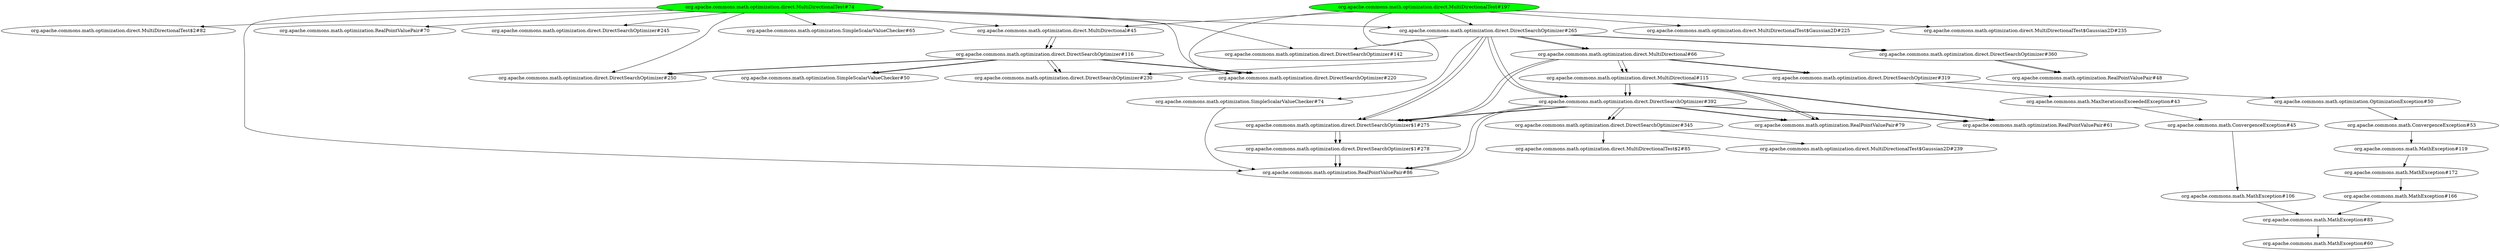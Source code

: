 digraph "cg/org.apache.commons.math.optimization.direct.MultiDirectionalTest#197"
{
	"org.apache.commons.math.optimization.direct.MultiDirectionalTest#74" [style=filled,fillcolor=green];
	"org.apache.commons.math.optimization.direct.MultiDirectionalTest#74" -> "org.apache.commons.math.optimization.direct.MultiDirectionalTest$2#82";
	"org.apache.commons.math.optimization.direct.MultiDirectionalTest#74" -> "org.apache.commons.math.optimization.direct.MultiDirectional#45";
	"org.apache.commons.math.optimization.direct.MultiDirectional#45" -> "org.apache.commons.math.optimization.direct.DirectSearchOptimizer#116";
	"org.apache.commons.math.optimization.direct.DirectSearchOptimizer#116" -> "org.apache.commons.math.optimization.SimpleScalarValueChecker#50";
	"org.apache.commons.math.optimization.direct.DirectSearchOptimizer#116" -> "org.apache.commons.math.optimization.direct.DirectSearchOptimizer#250";
	"org.apache.commons.math.optimization.direct.DirectSearchOptimizer#116" -> "org.apache.commons.math.optimization.direct.DirectSearchOptimizer#220";
	"org.apache.commons.math.optimization.direct.DirectSearchOptimizer#116" -> "org.apache.commons.math.optimization.direct.DirectSearchOptimizer#230";
	"org.apache.commons.math.optimization.direct.MultiDirectionalTest#74" -> "org.apache.commons.math.optimization.SimpleScalarValueChecker#65";
	"org.apache.commons.math.optimization.direct.MultiDirectionalTest#74" -> "org.apache.commons.math.optimization.direct.DirectSearchOptimizer#250";
	"org.apache.commons.math.optimization.direct.MultiDirectionalTest#74" -> "org.apache.commons.math.optimization.direct.DirectSearchOptimizer#220";
	"org.apache.commons.math.optimization.direct.MultiDirectionalTest#74" -> "org.apache.commons.math.optimization.direct.DirectSearchOptimizer#142";
	"org.apache.commons.math.optimization.direct.MultiDirectionalTest#74" -> "org.apache.commons.math.optimization.direct.DirectSearchOptimizer#265";
	"org.apache.commons.math.optimization.direct.DirectSearchOptimizer#265" -> "org.apache.commons.math.optimization.direct.DirectSearchOptimizer$1#275";
	"org.apache.commons.math.optimization.direct.DirectSearchOptimizer#265" -> "org.apache.commons.math.optimization.direct.DirectSearchOptimizer#360";
	"org.apache.commons.math.optimization.direct.DirectSearchOptimizer#360" -> "org.apache.commons.math.optimization.RealPointValuePair#48";
	"org.apache.commons.math.optimization.direct.DirectSearchOptimizer#265" -> "org.apache.commons.math.optimization.direct.DirectSearchOptimizer#392";
	"org.apache.commons.math.optimization.direct.DirectSearchOptimizer#392" -> "org.apache.commons.math.optimization.RealPointValuePair#79";
	"org.apache.commons.math.optimization.direct.DirectSearchOptimizer#392" -> "org.apache.commons.math.optimization.RealPointValuePair#86";
	"org.apache.commons.math.optimization.direct.DirectSearchOptimizer#392" -> "org.apache.commons.math.optimization.direct.DirectSearchOptimizer#345";
	"org.apache.commons.math.optimization.direct.DirectSearchOptimizer#345" -> "org.apache.commons.math.optimization.direct.MultiDirectionalTest$2#85";
	"org.apache.commons.math.optimization.direct.DirectSearchOptimizer#392" -> "org.apache.commons.math.optimization.RealPointValuePair#61";
	"org.apache.commons.math.optimization.direct.DirectSearchOptimizer#392" -> "org.apache.commons.math.optimization.direct.DirectSearchOptimizer$1#275";
	"org.apache.commons.math.optimization.direct.DirectSearchOptimizer$1#275" -> "org.apache.commons.math.optimization.direct.DirectSearchOptimizer$1#278";
	"org.apache.commons.math.optimization.direct.DirectSearchOptimizer$1#278" -> "org.apache.commons.math.optimization.RealPointValuePair#86";
	"org.apache.commons.math.optimization.direct.DirectSearchOptimizer#265" -> "org.apache.commons.math.optimization.direct.MultiDirectional#66";
	"org.apache.commons.math.optimization.direct.MultiDirectional#66" -> "org.apache.commons.math.optimization.direct.DirectSearchOptimizer#319";
	"org.apache.commons.math.optimization.direct.MultiDirectional#66" -> "org.apache.commons.math.optimization.direct.MultiDirectional#115";
	"org.apache.commons.math.optimization.direct.MultiDirectional#115" -> "org.apache.commons.math.optimization.RealPointValuePair#79";
	"org.apache.commons.math.optimization.direct.MultiDirectional#115" -> "org.apache.commons.math.optimization.RealPointValuePair#61";
	"org.apache.commons.math.optimization.direct.MultiDirectional#115" -> "org.apache.commons.math.optimization.direct.DirectSearchOptimizer#392";
	"org.apache.commons.math.optimization.direct.MultiDirectional#66" -> "org.apache.commons.math.optimization.direct.DirectSearchOptimizer$1#275";
	"org.apache.commons.math.optimization.direct.DirectSearchOptimizer#265" -> "org.apache.commons.math.optimization.SimpleScalarValueChecker#74";
	"org.apache.commons.math.optimization.SimpleScalarValueChecker#74" -> "org.apache.commons.math.optimization.RealPointValuePair#86";
	"org.apache.commons.math.optimization.direct.MultiDirectionalTest#74" -> "org.apache.commons.math.optimization.RealPointValuePair#70";
	"org.apache.commons.math.optimization.direct.MultiDirectionalTest#74" -> "org.apache.commons.math.optimization.RealPointValuePair#86";
	"org.apache.commons.math.optimization.direct.MultiDirectionalTest#74" -> "org.apache.commons.math.optimization.direct.DirectSearchOptimizer#245";
	"org.apache.commons.math.optimization.direct.MultiDirectionalTest#197" [style=filled,fillcolor=green];
	"org.apache.commons.math.optimization.direct.MultiDirectionalTest#197" -> "org.apache.commons.math.optimization.direct.MultiDirectional#45";
	"org.apache.commons.math.optimization.direct.MultiDirectional#45" -> "org.apache.commons.math.optimization.direct.DirectSearchOptimizer#116";
	"org.apache.commons.math.optimization.direct.DirectSearchOptimizer#116" -> "org.apache.commons.math.optimization.SimpleScalarValueChecker#50";
	"org.apache.commons.math.optimization.direct.DirectSearchOptimizer#116" -> "org.apache.commons.math.optimization.direct.DirectSearchOptimizer#250";
	"org.apache.commons.math.optimization.direct.DirectSearchOptimizer#116" -> "org.apache.commons.math.optimization.direct.DirectSearchOptimizer#220";
	"org.apache.commons.math.optimization.direct.DirectSearchOptimizer#116" -> "org.apache.commons.math.optimization.direct.DirectSearchOptimizer#230";
	"org.apache.commons.math.optimization.direct.MultiDirectionalTest#197" -> "org.apache.commons.math.optimization.direct.DirectSearchOptimizer#220";
	"org.apache.commons.math.optimization.direct.MultiDirectionalTest#197" -> "org.apache.commons.math.optimization.direct.DirectSearchOptimizer#230";
	"org.apache.commons.math.optimization.direct.MultiDirectionalTest#197" -> "org.apache.commons.math.optimization.direct.MultiDirectionalTest$Gaussian2D#225";
	"org.apache.commons.math.optimization.direct.MultiDirectionalTest#197" -> "org.apache.commons.math.optimization.direct.MultiDirectionalTest$Gaussian2D#235";
	"org.apache.commons.math.optimization.direct.MultiDirectionalTest#197" -> "org.apache.commons.math.optimization.direct.DirectSearchOptimizer#265";
	"org.apache.commons.math.optimization.direct.DirectSearchOptimizer#265" -> "org.apache.commons.math.optimization.direct.DirectSearchOptimizer#142";
	"org.apache.commons.math.optimization.direct.DirectSearchOptimizer#265" -> "org.apache.commons.math.optimization.direct.DirectSearchOptimizer$1#275";
	"org.apache.commons.math.optimization.direct.DirectSearchOptimizer#265" -> "org.apache.commons.math.optimization.direct.DirectSearchOptimizer#360";
	"org.apache.commons.math.optimization.direct.DirectSearchOptimizer#360" -> "org.apache.commons.math.optimization.RealPointValuePair#48";
	"org.apache.commons.math.optimization.direct.DirectSearchOptimizer#265" -> "org.apache.commons.math.optimization.direct.DirectSearchOptimizer#392";
	"org.apache.commons.math.optimization.direct.DirectSearchOptimizer#392" -> "org.apache.commons.math.optimization.RealPointValuePair#79";
	"org.apache.commons.math.optimization.direct.DirectSearchOptimizer#392" -> "org.apache.commons.math.optimization.RealPointValuePair#86";
	"org.apache.commons.math.optimization.direct.DirectSearchOptimizer#392" -> "org.apache.commons.math.optimization.direct.DirectSearchOptimizer#345";
	"org.apache.commons.math.optimization.direct.DirectSearchOptimizer#345" -> "org.apache.commons.math.optimization.direct.MultiDirectionalTest$Gaussian2D#239";
	"org.apache.commons.math.optimization.direct.DirectSearchOptimizer#392" -> "org.apache.commons.math.optimization.RealPointValuePair#61";
	"org.apache.commons.math.optimization.direct.DirectSearchOptimizer#392" -> "org.apache.commons.math.optimization.direct.DirectSearchOptimizer$1#275";
	"org.apache.commons.math.optimization.direct.DirectSearchOptimizer$1#275" -> "org.apache.commons.math.optimization.direct.DirectSearchOptimizer$1#278";
	"org.apache.commons.math.optimization.direct.DirectSearchOptimizer$1#278" -> "org.apache.commons.math.optimization.RealPointValuePair#86";
	"org.apache.commons.math.optimization.direct.DirectSearchOptimizer#265" -> "org.apache.commons.math.optimization.direct.MultiDirectional#66";
	"org.apache.commons.math.optimization.direct.MultiDirectional#66" -> "org.apache.commons.math.optimization.direct.DirectSearchOptimizer#319";
	"org.apache.commons.math.optimization.direct.MultiDirectional#66" -> "org.apache.commons.math.optimization.direct.MultiDirectional#115";
	"org.apache.commons.math.optimization.direct.MultiDirectional#115" -> "org.apache.commons.math.optimization.RealPointValuePair#79";
	"org.apache.commons.math.optimization.direct.MultiDirectional#115" -> "org.apache.commons.math.optimization.RealPointValuePair#61";
	"org.apache.commons.math.optimization.direct.MultiDirectional#115" -> "org.apache.commons.math.optimization.direct.DirectSearchOptimizer#392";
	"org.apache.commons.math.optimization.direct.MultiDirectional#66" -> "org.apache.commons.math.optimization.direct.DirectSearchOptimizer$1#275";
	"org.apache.commons.math.optimization.direct.DirectSearchOptimizer#319" -> "org.apache.commons.math.MaxIterationsExceededException#43";
	"org.apache.commons.math.MaxIterationsExceededException#43" -> "org.apache.commons.math.ConvergenceException#45";
	"org.apache.commons.math.ConvergenceException#45" -> "org.apache.commons.math.MathException#106";
	"org.apache.commons.math.MathException#106" -> "org.apache.commons.math.MathException#85";
	"org.apache.commons.math.MathException#85" -> "org.apache.commons.math.MathException#60";
	"org.apache.commons.math.optimization.direct.DirectSearchOptimizer#319" -> "org.apache.commons.math.optimization.OptimizationException#50";
	"org.apache.commons.math.optimization.OptimizationException#50" -> "org.apache.commons.math.ConvergenceException#53";
	"org.apache.commons.math.ConvergenceException#53" -> "org.apache.commons.math.MathException#119";
	"org.apache.commons.math.MathException#119" -> "org.apache.commons.math.MathException#172";
	"org.apache.commons.math.MathException#172" -> "org.apache.commons.math.MathException#166";
	"org.apache.commons.math.MathException#166" -> "org.apache.commons.math.MathException#85";
}
